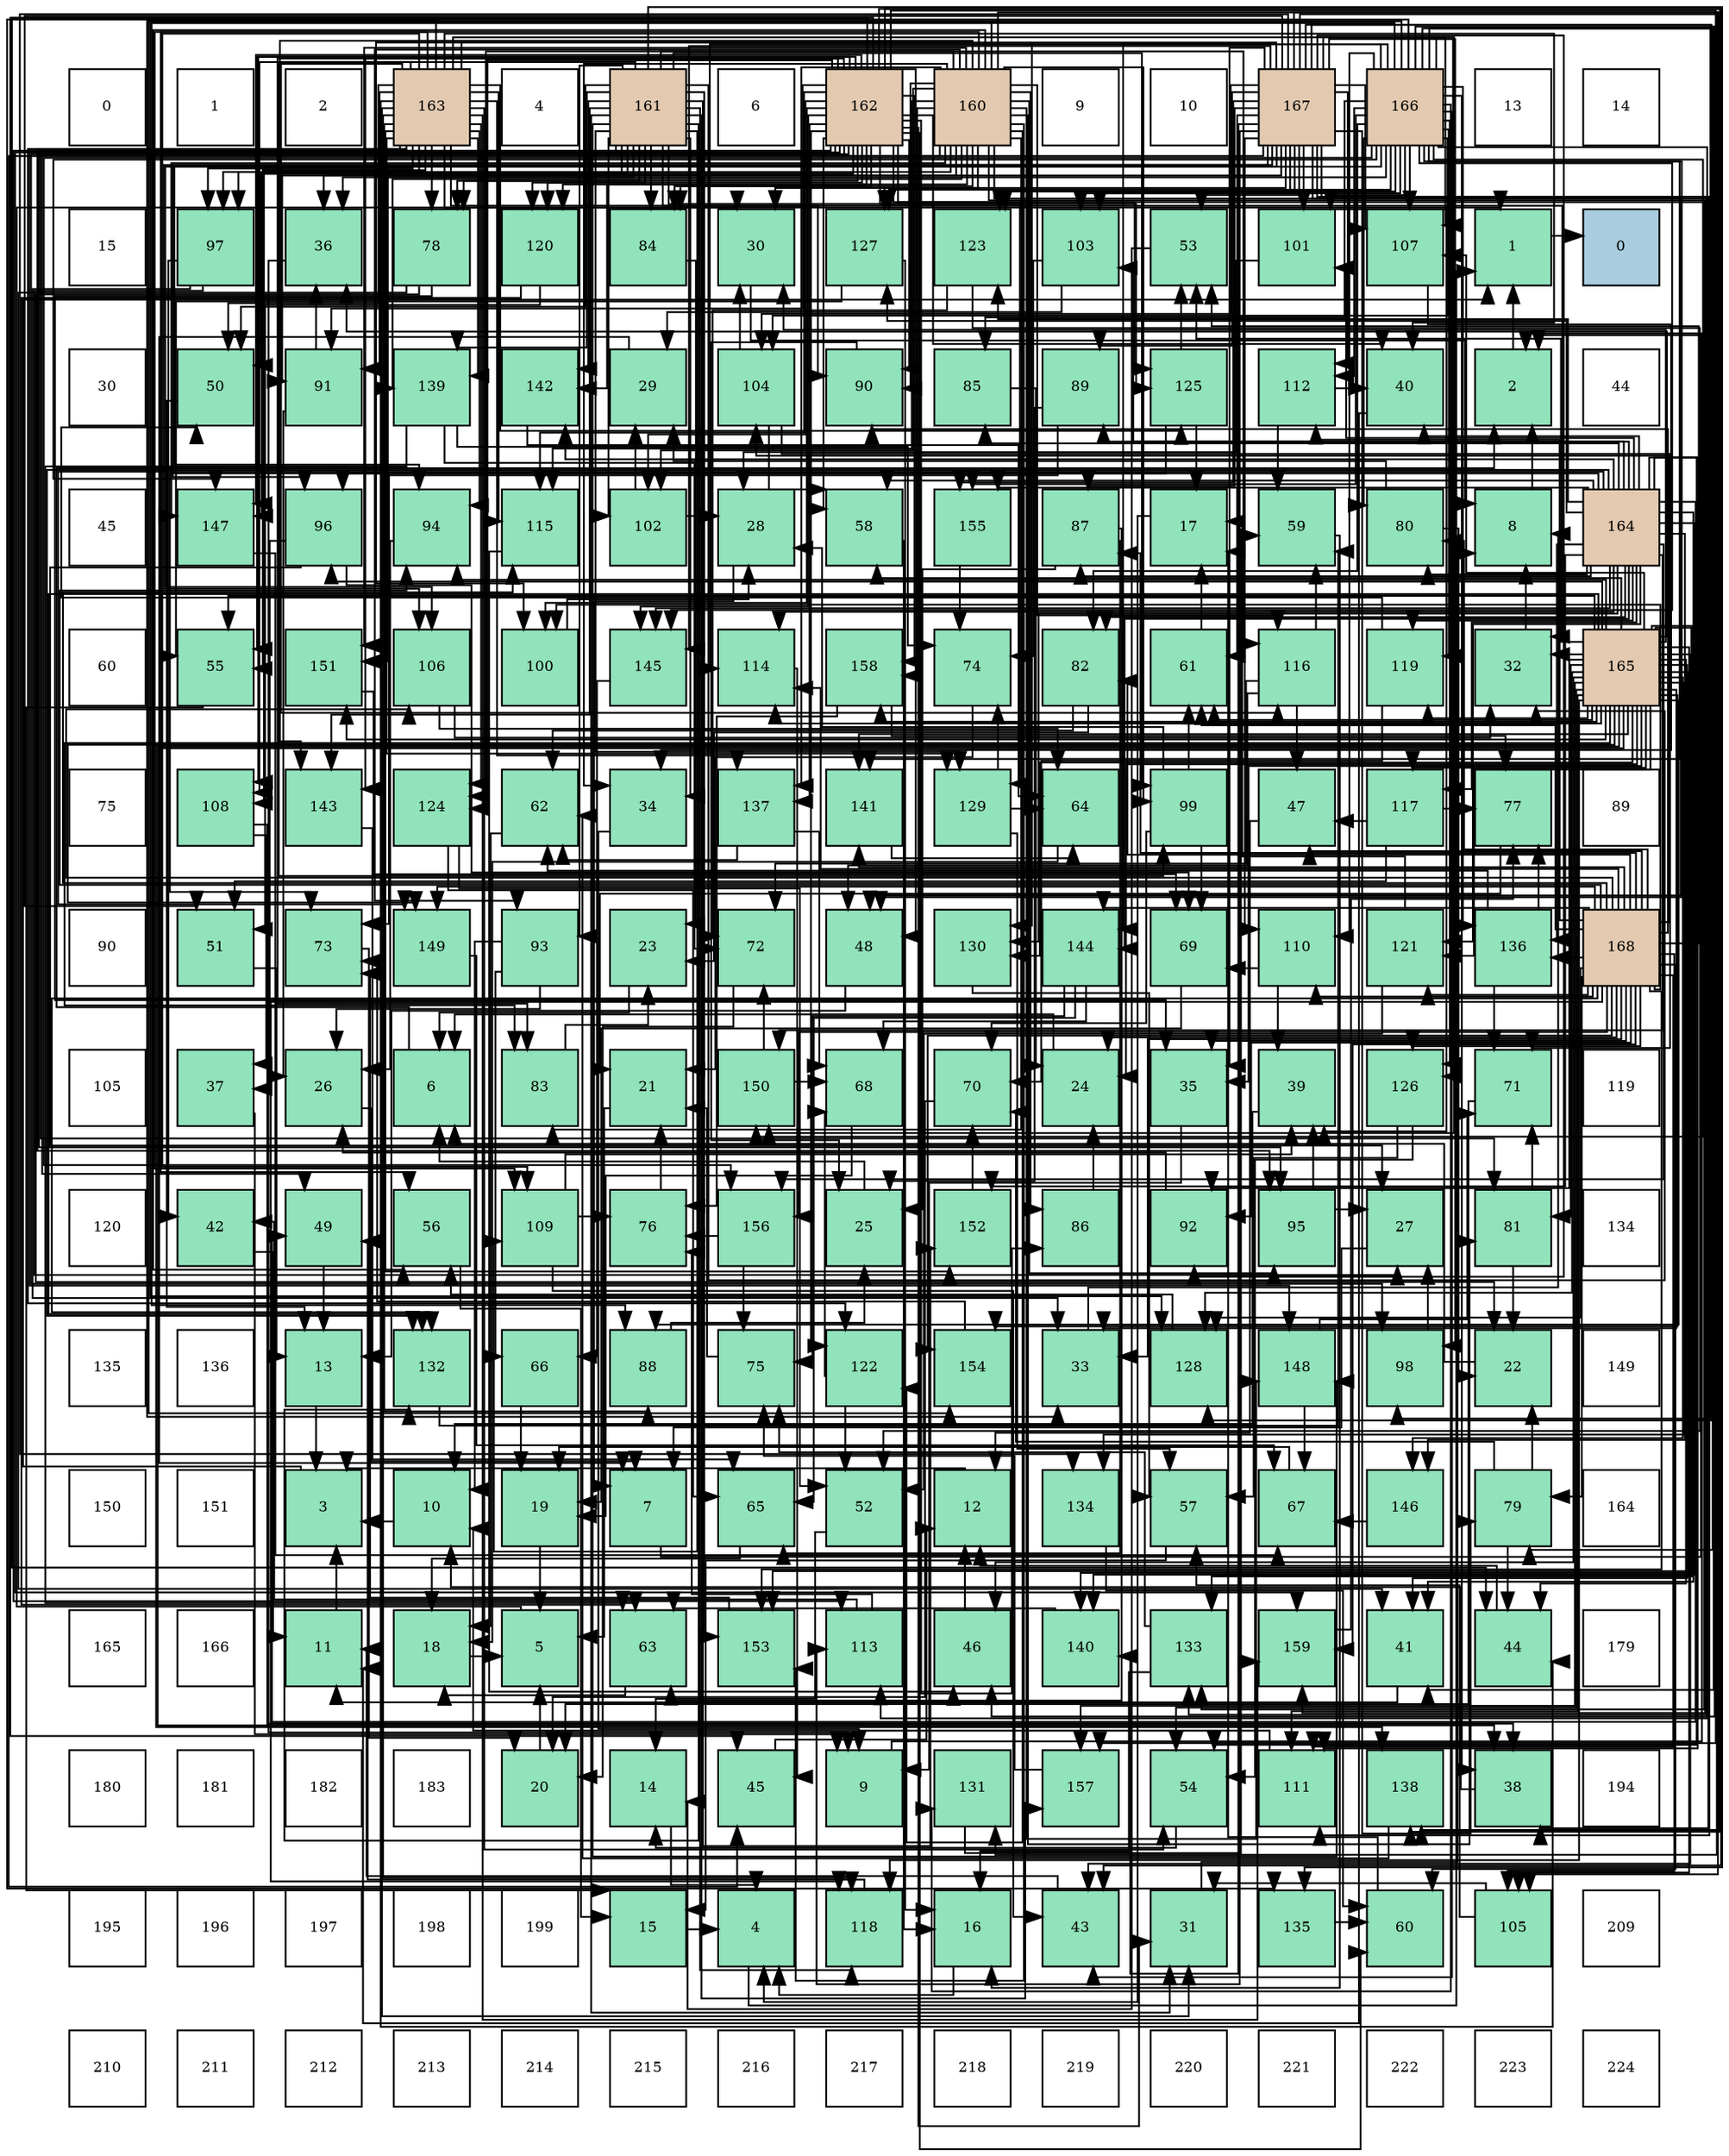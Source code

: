 digraph layout{
 rankdir=TB;
 splines=ortho;
 node [style=filled shape=square fixedsize=true width=0.6];
0[label="0", fontsize=8, fillcolor="#ffffff"];
1[label="1", fontsize=8, fillcolor="#ffffff"];
2[label="2", fontsize=8, fillcolor="#ffffff"];
3[label="163", fontsize=8, fillcolor="#e3c9af"];
4[label="4", fontsize=8, fillcolor="#ffffff"];
5[label="161", fontsize=8, fillcolor="#e3c9af"];
6[label="6", fontsize=8, fillcolor="#ffffff"];
7[label="162", fontsize=8, fillcolor="#e3c9af"];
8[label="160", fontsize=8, fillcolor="#e3c9af"];
9[label="9", fontsize=8, fillcolor="#ffffff"];
10[label="10", fontsize=8, fillcolor="#ffffff"];
11[label="167", fontsize=8, fillcolor="#e3c9af"];
12[label="166", fontsize=8, fillcolor="#e3c9af"];
13[label="13", fontsize=8, fillcolor="#ffffff"];
14[label="14", fontsize=8, fillcolor="#ffffff"];
15[label="15", fontsize=8, fillcolor="#ffffff"];
16[label="97", fontsize=8, fillcolor="#91e3bb"];
17[label="36", fontsize=8, fillcolor="#91e3bb"];
18[label="78", fontsize=8, fillcolor="#91e3bb"];
19[label="120", fontsize=8, fillcolor="#91e3bb"];
20[label="84", fontsize=8, fillcolor="#91e3bb"];
21[label="30", fontsize=8, fillcolor="#91e3bb"];
22[label="127", fontsize=8, fillcolor="#91e3bb"];
23[label="123", fontsize=8, fillcolor="#91e3bb"];
24[label="103", fontsize=8, fillcolor="#91e3bb"];
25[label="53", fontsize=8, fillcolor="#91e3bb"];
26[label="101", fontsize=8, fillcolor="#91e3bb"];
27[label="107", fontsize=8, fillcolor="#91e3bb"];
28[label="1", fontsize=8, fillcolor="#91e3bb"];
29[label="0", fontsize=8, fillcolor="#a9ccde"];
30[label="30", fontsize=8, fillcolor="#ffffff"];
31[label="50", fontsize=8, fillcolor="#91e3bb"];
32[label="91", fontsize=8, fillcolor="#91e3bb"];
33[label="139", fontsize=8, fillcolor="#91e3bb"];
34[label="142", fontsize=8, fillcolor="#91e3bb"];
35[label="29", fontsize=8, fillcolor="#91e3bb"];
36[label="104", fontsize=8, fillcolor="#91e3bb"];
37[label="90", fontsize=8, fillcolor="#91e3bb"];
38[label="85", fontsize=8, fillcolor="#91e3bb"];
39[label="89", fontsize=8, fillcolor="#91e3bb"];
40[label="125", fontsize=8, fillcolor="#91e3bb"];
41[label="112", fontsize=8, fillcolor="#91e3bb"];
42[label="40", fontsize=8, fillcolor="#91e3bb"];
43[label="2", fontsize=8, fillcolor="#91e3bb"];
44[label="44", fontsize=8, fillcolor="#ffffff"];
45[label="45", fontsize=8, fillcolor="#ffffff"];
46[label="147", fontsize=8, fillcolor="#91e3bb"];
47[label="96", fontsize=8, fillcolor="#91e3bb"];
48[label="94", fontsize=8, fillcolor="#91e3bb"];
49[label="115", fontsize=8, fillcolor="#91e3bb"];
50[label="102", fontsize=8, fillcolor="#91e3bb"];
51[label="28", fontsize=8, fillcolor="#91e3bb"];
52[label="58", fontsize=8, fillcolor="#91e3bb"];
53[label="155", fontsize=8, fillcolor="#91e3bb"];
54[label="87", fontsize=8, fillcolor="#91e3bb"];
55[label="17", fontsize=8, fillcolor="#91e3bb"];
56[label="59", fontsize=8, fillcolor="#91e3bb"];
57[label="80", fontsize=8, fillcolor="#91e3bb"];
58[label="8", fontsize=8, fillcolor="#91e3bb"];
59[label="164", fontsize=8, fillcolor="#e3c9af"];
60[label="60", fontsize=8, fillcolor="#ffffff"];
61[label="55", fontsize=8, fillcolor="#91e3bb"];
62[label="151", fontsize=8, fillcolor="#91e3bb"];
63[label="106", fontsize=8, fillcolor="#91e3bb"];
64[label="100", fontsize=8, fillcolor="#91e3bb"];
65[label="145", fontsize=8, fillcolor="#91e3bb"];
66[label="114", fontsize=8, fillcolor="#91e3bb"];
67[label="158", fontsize=8, fillcolor="#91e3bb"];
68[label="74", fontsize=8, fillcolor="#91e3bb"];
69[label="82", fontsize=8, fillcolor="#91e3bb"];
70[label="61", fontsize=8, fillcolor="#91e3bb"];
71[label="116", fontsize=8, fillcolor="#91e3bb"];
72[label="119", fontsize=8, fillcolor="#91e3bb"];
73[label="32", fontsize=8, fillcolor="#91e3bb"];
74[label="165", fontsize=8, fillcolor="#e3c9af"];
75[label="75", fontsize=8, fillcolor="#ffffff"];
76[label="108", fontsize=8, fillcolor="#91e3bb"];
77[label="143", fontsize=8, fillcolor="#91e3bb"];
78[label="124", fontsize=8, fillcolor="#91e3bb"];
79[label="62", fontsize=8, fillcolor="#91e3bb"];
80[label="34", fontsize=8, fillcolor="#91e3bb"];
81[label="137", fontsize=8, fillcolor="#91e3bb"];
82[label="141", fontsize=8, fillcolor="#91e3bb"];
83[label="129", fontsize=8, fillcolor="#91e3bb"];
84[label="64", fontsize=8, fillcolor="#91e3bb"];
85[label="99", fontsize=8, fillcolor="#91e3bb"];
86[label="47", fontsize=8, fillcolor="#91e3bb"];
87[label="117", fontsize=8, fillcolor="#91e3bb"];
88[label="77", fontsize=8, fillcolor="#91e3bb"];
89[label="89", fontsize=8, fillcolor="#ffffff"];
90[label="90", fontsize=8, fillcolor="#ffffff"];
91[label="51", fontsize=8, fillcolor="#91e3bb"];
92[label="73", fontsize=8, fillcolor="#91e3bb"];
93[label="149", fontsize=8, fillcolor="#91e3bb"];
94[label="93", fontsize=8, fillcolor="#91e3bb"];
95[label="23", fontsize=8, fillcolor="#91e3bb"];
96[label="72", fontsize=8, fillcolor="#91e3bb"];
97[label="48", fontsize=8, fillcolor="#91e3bb"];
98[label="130", fontsize=8, fillcolor="#91e3bb"];
99[label="144", fontsize=8, fillcolor="#91e3bb"];
100[label="69", fontsize=8, fillcolor="#91e3bb"];
101[label="110", fontsize=8, fillcolor="#91e3bb"];
102[label="121", fontsize=8, fillcolor="#91e3bb"];
103[label="136", fontsize=8, fillcolor="#91e3bb"];
104[label="168", fontsize=8, fillcolor="#e3c9af"];
105[label="105", fontsize=8, fillcolor="#ffffff"];
106[label="37", fontsize=8, fillcolor="#91e3bb"];
107[label="26", fontsize=8, fillcolor="#91e3bb"];
108[label="6", fontsize=8, fillcolor="#91e3bb"];
109[label="83", fontsize=8, fillcolor="#91e3bb"];
110[label="21", fontsize=8, fillcolor="#91e3bb"];
111[label="150", fontsize=8, fillcolor="#91e3bb"];
112[label="68", fontsize=8, fillcolor="#91e3bb"];
113[label="70", fontsize=8, fillcolor="#91e3bb"];
114[label="24", fontsize=8, fillcolor="#91e3bb"];
115[label="35", fontsize=8, fillcolor="#91e3bb"];
116[label="39", fontsize=8, fillcolor="#91e3bb"];
117[label="126", fontsize=8, fillcolor="#91e3bb"];
118[label="71", fontsize=8, fillcolor="#91e3bb"];
119[label="119", fontsize=8, fillcolor="#ffffff"];
120[label="120", fontsize=8, fillcolor="#ffffff"];
121[label="42", fontsize=8, fillcolor="#91e3bb"];
122[label="49", fontsize=8, fillcolor="#91e3bb"];
123[label="56", fontsize=8, fillcolor="#91e3bb"];
124[label="109", fontsize=8, fillcolor="#91e3bb"];
125[label="76", fontsize=8, fillcolor="#91e3bb"];
126[label="156", fontsize=8, fillcolor="#91e3bb"];
127[label="25", fontsize=8, fillcolor="#91e3bb"];
128[label="152", fontsize=8, fillcolor="#91e3bb"];
129[label="86", fontsize=8, fillcolor="#91e3bb"];
130[label="92", fontsize=8, fillcolor="#91e3bb"];
131[label="95", fontsize=8, fillcolor="#91e3bb"];
132[label="27", fontsize=8, fillcolor="#91e3bb"];
133[label="81", fontsize=8, fillcolor="#91e3bb"];
134[label="134", fontsize=8, fillcolor="#ffffff"];
135[label="135", fontsize=8, fillcolor="#ffffff"];
136[label="136", fontsize=8, fillcolor="#ffffff"];
137[label="13", fontsize=8, fillcolor="#91e3bb"];
138[label="132", fontsize=8, fillcolor="#91e3bb"];
139[label="66", fontsize=8, fillcolor="#91e3bb"];
140[label="88", fontsize=8, fillcolor="#91e3bb"];
141[label="75", fontsize=8, fillcolor="#91e3bb"];
142[label="122", fontsize=8, fillcolor="#91e3bb"];
143[label="154", fontsize=8, fillcolor="#91e3bb"];
144[label="33", fontsize=8, fillcolor="#91e3bb"];
145[label="128", fontsize=8, fillcolor="#91e3bb"];
146[label="148", fontsize=8, fillcolor="#91e3bb"];
147[label="98", fontsize=8, fillcolor="#91e3bb"];
148[label="22", fontsize=8, fillcolor="#91e3bb"];
149[label="149", fontsize=8, fillcolor="#ffffff"];
150[label="150", fontsize=8, fillcolor="#ffffff"];
151[label="151", fontsize=8, fillcolor="#ffffff"];
152[label="3", fontsize=8, fillcolor="#91e3bb"];
153[label="10", fontsize=8, fillcolor="#91e3bb"];
154[label="19", fontsize=8, fillcolor="#91e3bb"];
155[label="7", fontsize=8, fillcolor="#91e3bb"];
156[label="65", fontsize=8, fillcolor="#91e3bb"];
157[label="52", fontsize=8, fillcolor="#91e3bb"];
158[label="12", fontsize=8, fillcolor="#91e3bb"];
159[label="134", fontsize=8, fillcolor="#91e3bb"];
160[label="57", fontsize=8, fillcolor="#91e3bb"];
161[label="67", fontsize=8, fillcolor="#91e3bb"];
162[label="146", fontsize=8, fillcolor="#91e3bb"];
163[label="79", fontsize=8, fillcolor="#91e3bb"];
164[label="164", fontsize=8, fillcolor="#ffffff"];
165[label="165", fontsize=8, fillcolor="#ffffff"];
166[label="166", fontsize=8, fillcolor="#ffffff"];
167[label="11", fontsize=8, fillcolor="#91e3bb"];
168[label="18", fontsize=8, fillcolor="#91e3bb"];
169[label="5", fontsize=8, fillcolor="#91e3bb"];
170[label="63", fontsize=8, fillcolor="#91e3bb"];
171[label="153", fontsize=8, fillcolor="#91e3bb"];
172[label="113", fontsize=8, fillcolor="#91e3bb"];
173[label="46", fontsize=8, fillcolor="#91e3bb"];
174[label="140", fontsize=8, fillcolor="#91e3bb"];
175[label="133", fontsize=8, fillcolor="#91e3bb"];
176[label="159", fontsize=8, fillcolor="#91e3bb"];
177[label="41", fontsize=8, fillcolor="#91e3bb"];
178[label="44", fontsize=8, fillcolor="#91e3bb"];
179[label="179", fontsize=8, fillcolor="#ffffff"];
180[label="180", fontsize=8, fillcolor="#ffffff"];
181[label="181", fontsize=8, fillcolor="#ffffff"];
182[label="182", fontsize=8, fillcolor="#ffffff"];
183[label="183", fontsize=8, fillcolor="#ffffff"];
184[label="20", fontsize=8, fillcolor="#91e3bb"];
185[label="14", fontsize=8, fillcolor="#91e3bb"];
186[label="45", fontsize=8, fillcolor="#91e3bb"];
187[label="9", fontsize=8, fillcolor="#91e3bb"];
188[label="131", fontsize=8, fillcolor="#91e3bb"];
189[label="157", fontsize=8, fillcolor="#91e3bb"];
190[label="54", fontsize=8, fillcolor="#91e3bb"];
191[label="111", fontsize=8, fillcolor="#91e3bb"];
192[label="138", fontsize=8, fillcolor="#91e3bb"];
193[label="38", fontsize=8, fillcolor="#91e3bb"];
194[label="194", fontsize=8, fillcolor="#ffffff"];
195[label="195", fontsize=8, fillcolor="#ffffff"];
196[label="196", fontsize=8, fillcolor="#ffffff"];
197[label="197", fontsize=8, fillcolor="#ffffff"];
198[label="198", fontsize=8, fillcolor="#ffffff"];
199[label="199", fontsize=8, fillcolor="#ffffff"];
200[label="15", fontsize=8, fillcolor="#91e3bb"];
201[label="4", fontsize=8, fillcolor="#91e3bb"];
202[label="118", fontsize=8, fillcolor="#91e3bb"];
203[label="16", fontsize=8, fillcolor="#91e3bb"];
204[label="43", fontsize=8, fillcolor="#91e3bb"];
205[label="31", fontsize=8, fillcolor="#91e3bb"];
206[label="135", fontsize=8, fillcolor="#91e3bb"];
207[label="60", fontsize=8, fillcolor="#91e3bb"];
208[label="105", fontsize=8, fillcolor="#91e3bb"];
209[label="209", fontsize=8, fillcolor="#ffffff"];
210[label="210", fontsize=8, fillcolor="#ffffff"];
211[label="211", fontsize=8, fillcolor="#ffffff"];
212[label="212", fontsize=8, fillcolor="#ffffff"];
213[label="213", fontsize=8, fillcolor="#ffffff"];
214[label="214", fontsize=8, fillcolor="#ffffff"];
215[label="215", fontsize=8, fillcolor="#ffffff"];
216[label="216", fontsize=8, fillcolor="#ffffff"];
217[label="217", fontsize=8, fillcolor="#ffffff"];
218[label="218", fontsize=8, fillcolor="#ffffff"];
219[label="219", fontsize=8, fillcolor="#ffffff"];
220[label="220", fontsize=8, fillcolor="#ffffff"];
221[label="221", fontsize=8, fillcolor="#ffffff"];
222[label="222", fontsize=8, fillcolor="#ffffff"];
223[label="223", fontsize=8, fillcolor="#ffffff"];
224[label="224", fontsize=8, fillcolor="#ffffff"];
edge [constraint=false, style=vis];28 -> 29;
43 -> 28;
152 -> 28;
201 -> 28;
169 -> 28;
108 -> 43;
155 -> 43;
58 -> 43;
187 -> 43;
153 -> 152;
167 -> 152;
158 -> 152;
137 -> 152;
185 -> 201;
200 -> 201;
203 -> 201;
55 -> 201;
168 -> 169;
154 -> 169;
184 -> 169;
110 -> 169;
148 -> 108;
95 -> 108;
114 -> 108;
127 -> 108;
107 -> 155;
132 -> 155;
51 -> 155;
35 -> 155;
21 -> 58;
205 -> 58;
73 -> 58;
144 -> 58;
80 -> 187;
115 -> 187;
17 -> 187;
106 -> 187;
193 -> 153;
116 -> 153;
42 -> 167;
177 -> 167;
121 -> 167;
204 -> 167;
178 -> 158;
186 -> 158;
173 -> 158;
86 -> 158;
97 -> 137;
122 -> 137;
31 -> 137;
91 -> 137;
157 -> 185;
25 -> 185;
190 -> 185;
61 -> 200;
123 -> 200;
160 -> 200;
52 -> 203;
56 -> 203;
207 -> 55;
70 -> 55;
79 -> 168;
170 -> 168;
84 -> 168;
156 -> 168;
139 -> 154;
161 -> 154;
112 -> 154;
100 -> 154;
113 -> 184;
118 -> 184;
96 -> 184;
92 -> 184;
68 -> 110;
141 -> 110;
125 -> 110;
88 -> 110;
18 -> 148;
18 -> 115;
18 -> 177;
163 -> 148;
163 -> 178;
163 -> 113;
57 -> 148;
57 -> 35;
133 -> 148;
133 -> 118;
69 -> 95;
69 -> 79;
109 -> 95;
20 -> 95;
38 -> 114;
129 -> 114;
54 -> 127;
54 -> 170;
54 -> 156;
140 -> 127;
39 -> 127;
39 -> 92;
37 -> 127;
32 -> 107;
32 -> 17;
130 -> 107;
94 -> 153;
94 -> 107;
94 -> 139;
48 -> 107;
131 -> 132;
131 -> 116;
47 -> 132;
47 -> 106;
47 -> 100;
16 -> 132;
16 -> 144;
16 -> 121;
147 -> 132;
85 -> 51;
85 -> 70;
85 -> 100;
85 -> 113;
64 -> 51;
26 -> 51;
26 -> 116;
50 -> 51;
50 -> 35;
24 -> 35;
24 -> 68;
36 -> 21;
36 -> 52;
36 -> 118;
208 -> 205;
208 -> 160;
63 -> 73;
63 -> 84;
27 -> 80;
76 -> 106;
76 -> 193;
124 -> 116;
124 -> 204;
124 -> 125;
101 -> 116;
101 -> 100;
191 -> 153;
41 -> 42;
41 -> 56;
172 -> 121;
172 -> 125;
66 -> 186;
49 -> 173;
71 -> 86;
71 -> 97;
71 -> 56;
71 -> 96;
87 -> 86;
87 -> 91;
87 -> 88;
202 -> 122;
72 -> 31;
72 -> 113;
19 -> 91;
19 -> 170;
102 -> 55;
102 -> 157;
142 -> 157;
142 -> 112;
23 -> 157;
23 -> 96;
78 -> 157;
78 -> 156;
40 -> 55;
40 -> 25;
40 -> 92;
117 -> 190;
117 -> 160;
22 -> 203;
22 -> 61;
145 -> 123;
83 -> 160;
83 -> 84;
83 -> 68;
98 -> 160;
188 -> 56;
138 -> 56;
175 -> 203;
175 -> 141;
159 -> 207;
206 -> 207;
103 -> 79;
103 -> 118;
103 -> 88;
81 -> 79;
81 -> 112;
192 -> 79;
33 -> 170;
33 -> 96;
33 -> 68;
174 -> 170;
82 -> 84;
34 -> 84;
77 -> 156;
99 -> 156;
99 -> 112;
99 -> 141;
65 -> 139;
162 -> 161;
46 -> 161;
146 -> 161;
146 -> 118;
93 -> 161;
111 -> 112;
111 -> 96;
62 -> 100;
128 -> 113;
171 -> 92;
143 -> 92;
53 -> 68;
126 -> 141;
126 -> 125;
189 -> 141;
67 -> 125;
67 -> 88;
176 -> 88;
8 -> 21;
8 -> 80;
8 -> 186;
8 -> 123;
8 -> 133;
8 -> 109;
8 -> 20;
8 -> 129;
8 -> 140;
8 -> 37;
8 -> 32;
8 -> 94;
8 -> 131;
8 -> 16;
8 -> 85;
8 -> 50;
8 -> 124;
8 -> 49;
8 -> 71;
8 -> 19;
8 -> 142;
8 -> 78;
8 -> 175;
8 -> 81;
8 -> 192;
8 -> 33;
8 -> 77;
8 -> 46;
8 -> 146;
8 -> 62;
8 -> 171;
8 -> 67;
8 -> 176;
5 -> 205;
5 -> 73;
5 -> 80;
5 -> 31;
5 -> 18;
5 -> 20;
5 -> 37;
5 -> 94;
5 -> 131;
5 -> 16;
5 -> 85;
5 -> 50;
5 -> 76;
5 -> 124;
5 -> 71;
5 -> 202;
5 -> 19;
5 -> 40;
5 -> 83;
5 -> 138;
5 -> 206;
5 -> 33;
5 -> 34;
5 -> 77;
5 -> 46;
5 -> 146;
5 -> 62;
5 -> 128;
5 -> 171;
5 -> 189;
7 -> 205;
7 -> 42;
7 -> 204;
7 -> 178;
7 -> 186;
7 -> 97;
7 -> 31;
7 -> 61;
7 -> 52;
7 -> 207;
7 -> 18;
7 -> 133;
7 -> 109;
7 -> 20;
7 -> 129;
7 -> 37;
7 -> 32;
7 -> 147;
7 -> 64;
7 -> 50;
7 -> 76;
7 -> 172;
7 -> 49;
7 -> 19;
7 -> 142;
7 -> 78;
7 -> 40;
7 -> 83;
7 -> 175;
7 -> 81;
7 -> 192;
7 -> 34;
7 -> 77;
7 -> 65;
7 -> 46;
7 -> 146;
7 -> 189;
7 -> 67;
7 -> 176;
3 -> 21;
3 -> 205;
3 -> 73;
3 -> 42;
3 -> 178;
3 -> 31;
3 -> 190;
3 -> 61;
3 -> 123;
3 -> 18;
3 -> 140;
3 -> 32;
3 -> 48;
3 -> 131;
3 -> 16;
3 -> 85;
3 -> 27;
3 -> 76;
3 -> 124;
3 -> 49;
3 -> 71;
3 -> 202;
3 -> 142;
3 -> 78;
3 -> 40;
3 -> 83;
3 -> 98;
3 -> 206;
3 -> 81;
3 -> 33;
3 -> 128;
3 -> 176;
59 -> 42;
59 -> 177;
59 -> 122;
59 -> 190;
59 -> 52;
59 -> 57;
59 -> 69;
59 -> 38;
59 -> 54;
59 -> 39;
59 -> 47;
59 -> 26;
59 -> 24;
59 -> 191;
59 -> 66;
59 -> 87;
59 -> 72;
59 -> 102;
59 -> 23;
59 -> 22;
59 -> 98;
59 -> 138;
59 -> 103;
59 -> 174;
59 -> 34;
59 -> 99;
59 -> 65;
59 -> 162;
59 -> 93;
59 -> 111;
59 -> 128;
59 -> 53;
59 -> 126;
74 -> 114;
74 -> 21;
74 -> 73;
74 -> 144;
74 -> 115;
74 -> 17;
74 -> 193;
74 -> 177;
74 -> 204;
74 -> 178;
74 -> 173;
74 -> 25;
74 -> 190;
74 -> 61;
74 -> 52;
74 -> 70;
74 -> 133;
74 -> 109;
74 -> 140;
74 -> 130;
74 -> 48;
74 -> 47;
74 -> 208;
74 -> 27;
74 -> 191;
74 -> 66;
74 -> 87;
74 -> 202;
74 -> 72;
74 -> 102;
74 -> 145;
74 -> 98;
74 -> 138;
74 -> 175;
74 -> 159;
74 -> 192;
74 -> 174;
74 -> 82;
74 -> 162;
74 -> 93;
74 -> 62;
74 -> 171;
74 -> 143;
74 -> 189;
74 -> 67;
12 -> 144;
12 -> 17;
12 -> 193;
12 -> 177;
12 -> 204;
12 -> 173;
12 -> 97;
12 -> 163;
12 -> 57;
12 -> 69;
12 -> 38;
12 -> 147;
12 -> 26;
12 -> 24;
12 -> 36;
12 -> 63;
12 -> 27;
12 -> 101;
12 -> 41;
12 -> 172;
12 -> 66;
12 -> 72;
12 -> 23;
12 -> 117;
12 -> 22;
12 -> 145;
12 -> 188;
12 -> 103;
12 -> 82;
12 -> 99;
12 -> 65;
12 -> 46;
12 -> 111;
12 -> 143;
12 -> 53;
12 -> 126;
11 -> 115;
11 -> 17;
11 -> 193;
11 -> 97;
11 -> 122;
11 -> 91;
11 -> 25;
11 -> 70;
11 -> 163;
11 -> 54;
11 -> 39;
11 -> 130;
11 -> 48;
11 -> 47;
11 -> 147;
11 -> 64;
11 -> 26;
11 -> 24;
11 -> 36;
11 -> 208;
11 -> 63;
11 -> 27;
11 -> 101;
11 -> 191;
11 -> 41;
11 -> 172;
11 -> 23;
11 -> 117;
11 -> 22;
11 -> 145;
11 -> 188;
11 -> 159;
11 -> 174;
11 -> 65;
11 -> 111;
11 -> 53;
104 -> 114;
104 -> 144;
104 -> 115;
104 -> 86;
104 -> 25;
104 -> 207;
104 -> 70;
104 -> 163;
104 -> 57;
104 -> 69;
104 -> 54;
104 -> 37;
104 -> 130;
104 -> 48;
104 -> 64;
104 -> 36;
104 -> 208;
104 -> 63;
104 -> 101;
104 -> 191;
104 -> 41;
104 -> 66;
104 -> 49;
104 -> 202;
104 -> 102;
104 -> 117;
104 -> 145;
104 -> 138;
104 -> 103;
104 -> 82;
104 -> 99;
104 -> 93;
104 -> 171;
104 -> 143;
104 -> 126;
104 -> 176;
edge [constraint=true, style=invis];
0 -> 15 -> 30 -> 45 -> 60 -> 75 -> 90 -> 105 -> 120 -> 135 -> 150 -> 165 -> 180 -> 195 -> 210;
1 -> 16 -> 31 -> 46 -> 61 -> 76 -> 91 -> 106 -> 121 -> 136 -> 151 -> 166 -> 181 -> 196 -> 211;
2 -> 17 -> 32 -> 47 -> 62 -> 77 -> 92 -> 107 -> 122 -> 137 -> 152 -> 167 -> 182 -> 197 -> 212;
3 -> 18 -> 33 -> 48 -> 63 -> 78 -> 93 -> 108 -> 123 -> 138 -> 153 -> 168 -> 183 -> 198 -> 213;
4 -> 19 -> 34 -> 49 -> 64 -> 79 -> 94 -> 109 -> 124 -> 139 -> 154 -> 169 -> 184 -> 199 -> 214;
5 -> 20 -> 35 -> 50 -> 65 -> 80 -> 95 -> 110 -> 125 -> 140 -> 155 -> 170 -> 185 -> 200 -> 215;
6 -> 21 -> 36 -> 51 -> 66 -> 81 -> 96 -> 111 -> 126 -> 141 -> 156 -> 171 -> 186 -> 201 -> 216;
7 -> 22 -> 37 -> 52 -> 67 -> 82 -> 97 -> 112 -> 127 -> 142 -> 157 -> 172 -> 187 -> 202 -> 217;
8 -> 23 -> 38 -> 53 -> 68 -> 83 -> 98 -> 113 -> 128 -> 143 -> 158 -> 173 -> 188 -> 203 -> 218;
9 -> 24 -> 39 -> 54 -> 69 -> 84 -> 99 -> 114 -> 129 -> 144 -> 159 -> 174 -> 189 -> 204 -> 219;
10 -> 25 -> 40 -> 55 -> 70 -> 85 -> 100 -> 115 -> 130 -> 145 -> 160 -> 175 -> 190 -> 205 -> 220;
11 -> 26 -> 41 -> 56 -> 71 -> 86 -> 101 -> 116 -> 131 -> 146 -> 161 -> 176 -> 191 -> 206 -> 221;
12 -> 27 -> 42 -> 57 -> 72 -> 87 -> 102 -> 117 -> 132 -> 147 -> 162 -> 177 -> 192 -> 207 -> 222;
13 -> 28 -> 43 -> 58 -> 73 -> 88 -> 103 -> 118 -> 133 -> 148 -> 163 -> 178 -> 193 -> 208 -> 223;
14 -> 29 -> 44 -> 59 -> 74 -> 89 -> 104 -> 119 -> 134 -> 149 -> 164 -> 179 -> 194 -> 209 -> 224;
rank = same {0 -> 1 -> 2 -> 3 -> 4 -> 5 -> 6 -> 7 -> 8 -> 9 -> 10 -> 11 -> 12 -> 13 -> 14};
rank = same {15 -> 16 -> 17 -> 18 -> 19 -> 20 -> 21 -> 22 -> 23 -> 24 -> 25 -> 26 -> 27 -> 28 -> 29};
rank = same {30 -> 31 -> 32 -> 33 -> 34 -> 35 -> 36 -> 37 -> 38 -> 39 -> 40 -> 41 -> 42 -> 43 -> 44};
rank = same {45 -> 46 -> 47 -> 48 -> 49 -> 50 -> 51 -> 52 -> 53 -> 54 -> 55 -> 56 -> 57 -> 58 -> 59};
rank = same {60 -> 61 -> 62 -> 63 -> 64 -> 65 -> 66 -> 67 -> 68 -> 69 -> 70 -> 71 -> 72 -> 73 -> 74};
rank = same {75 -> 76 -> 77 -> 78 -> 79 -> 80 -> 81 -> 82 -> 83 -> 84 -> 85 -> 86 -> 87 -> 88 -> 89};
rank = same {90 -> 91 -> 92 -> 93 -> 94 -> 95 -> 96 -> 97 -> 98 -> 99 -> 100 -> 101 -> 102 -> 103 -> 104};
rank = same {105 -> 106 -> 107 -> 108 -> 109 -> 110 -> 111 -> 112 -> 113 -> 114 -> 115 -> 116 -> 117 -> 118 -> 119};
rank = same {120 -> 121 -> 122 -> 123 -> 124 -> 125 -> 126 -> 127 -> 128 -> 129 -> 130 -> 131 -> 132 -> 133 -> 134};
rank = same {135 -> 136 -> 137 -> 138 -> 139 -> 140 -> 141 -> 142 -> 143 -> 144 -> 145 -> 146 -> 147 -> 148 -> 149};
rank = same {150 -> 151 -> 152 -> 153 -> 154 -> 155 -> 156 -> 157 -> 158 -> 159 -> 160 -> 161 -> 162 -> 163 -> 164};
rank = same {165 -> 166 -> 167 -> 168 -> 169 -> 170 -> 171 -> 172 -> 173 -> 174 -> 175 -> 176 -> 177 -> 178 -> 179};
rank = same {180 -> 181 -> 182 -> 183 -> 184 -> 185 -> 186 -> 187 -> 188 -> 189 -> 190 -> 191 -> 192 -> 193 -> 194};
rank = same {195 -> 196 -> 197 -> 198 -> 199 -> 200 -> 201 -> 202 -> 203 -> 204 -> 205 -> 206 -> 207 -> 208 -> 209};
rank = same {210 -> 211 -> 212 -> 213 -> 214 -> 215 -> 216 -> 217 -> 218 -> 219 -> 220 -> 221 -> 222 -> 223 -> 224};
}